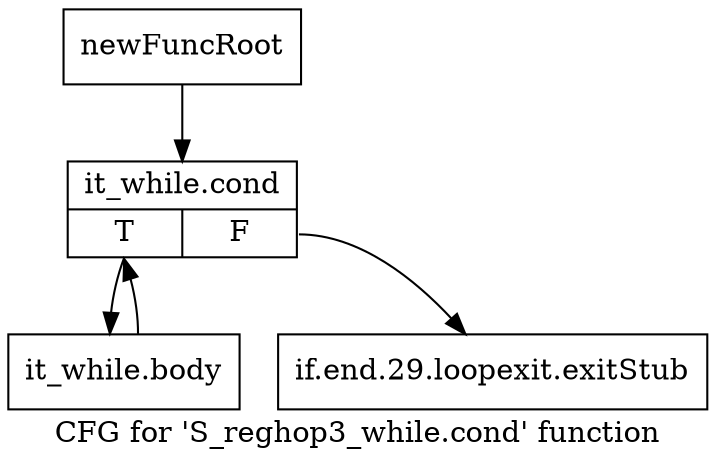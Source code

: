 digraph "CFG for 'S_reghop3_while.cond' function" {
	label="CFG for 'S_reghop3_while.cond' function";

	Node0x52701a0 [shape=record,label="{newFuncRoot}"];
	Node0x52701a0 -> Node0x52705c0;
	Node0x5270570 [shape=record,label="{if.end.29.loopexit.exitStub}"];
	Node0x52705c0 [shape=record,label="{it_while.cond|{<s0>T|<s1>F}}"];
	Node0x52705c0:s0 -> Node0x5270610;
	Node0x52705c0:s1 -> Node0x5270570;
	Node0x5270610 [shape=record,label="{it_while.body}"];
	Node0x5270610 -> Node0x52705c0;
}
